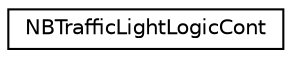digraph "Graphical Class Hierarchy"
{
  edge [fontname="Helvetica",fontsize="10",labelfontname="Helvetica",labelfontsize="10"];
  node [fontname="Helvetica",fontsize="10",shape=record];
  rankdir="LR";
  Node0 [label="NBTrafficLightLogicCont",height=0.2,width=0.4,color="black", fillcolor="white", style="filled",URL="$d9/d5e/class_n_b_traffic_light_logic_cont.html",tooltip="A container for traffic light definitions and built programs. "];
}

